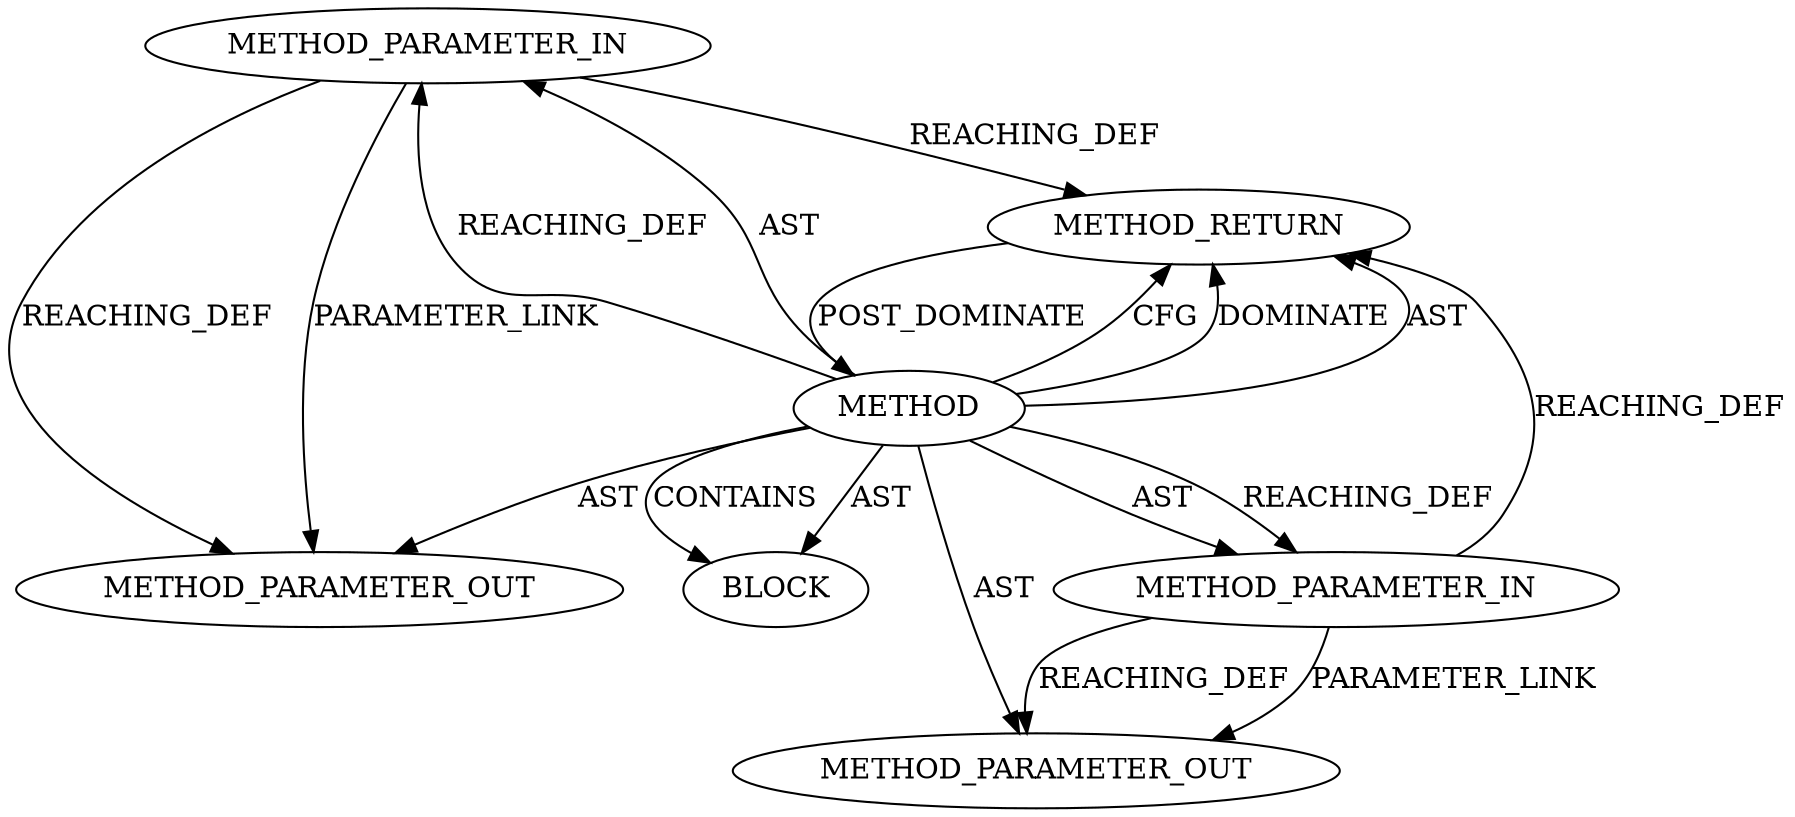 digraph {
  21896 [label=METHOD_PARAMETER_OUT ORDER=2 CODE="p2" IS_VARIADIC=false TYPE_FULL_NAME="ANY" EVALUATION_STRATEGY="BY_VALUE" INDEX=2 NAME="p2"]
  19717 [label=BLOCK ORDER=1 ARGUMENT_INDEX=1 CODE="<empty>" TYPE_FULL_NAME="ANY"]
  21895 [label=METHOD_PARAMETER_OUT ORDER=1 CODE="p1" IS_VARIADIC=false TYPE_FULL_NAME="ANY" EVALUATION_STRATEGY="BY_VALUE" INDEX=1 NAME="p1"]
  19716 [label=METHOD_PARAMETER_IN ORDER=2 CODE="p2" IS_VARIADIC=false TYPE_FULL_NAME="ANY" EVALUATION_STRATEGY="BY_VALUE" INDEX=2 NAME="p2"]
  19714 [label=METHOD AST_PARENT_TYPE="NAMESPACE_BLOCK" AST_PARENT_FULL_NAME="<global>" ORDER=0 CODE="<empty>" FULL_NAME="<operator>.or" IS_EXTERNAL=true FILENAME="<empty>" SIGNATURE="" NAME="<operator>.or"]
  19718 [label=METHOD_RETURN ORDER=2 CODE="RET" TYPE_FULL_NAME="ANY" EVALUATION_STRATEGY="BY_VALUE"]
  19715 [label=METHOD_PARAMETER_IN ORDER=1 CODE="p1" IS_VARIADIC=false TYPE_FULL_NAME="ANY" EVALUATION_STRATEGY="BY_VALUE" INDEX=1 NAME="p1"]
  19714 -> 19718 [label=CFG ]
  19714 -> 19715 [label=AST ]
  19716 -> 19718 [label=REACHING_DEF VARIABLE="p2"]
  19715 -> 21895 [label=REACHING_DEF VARIABLE="p1"]
  19714 -> 19715 [label=REACHING_DEF VARIABLE=""]
  19714 -> 19718 [label=DOMINATE ]
  19715 -> 21895 [label=PARAMETER_LINK ]
  19716 -> 21896 [label=REACHING_DEF VARIABLE="p2"]
  19714 -> 19716 [label=REACHING_DEF VARIABLE=""]
  19718 -> 19714 [label=POST_DOMINATE ]
  19715 -> 19718 [label=REACHING_DEF VARIABLE="p1"]
  19714 -> 21895 [label=AST ]
  19714 -> 21896 [label=AST ]
  19714 -> 19717 [label=CONTAINS ]
  19714 -> 19716 [label=AST ]
  19716 -> 21896 [label=PARAMETER_LINK ]
  19714 -> 19717 [label=AST ]
  19714 -> 19718 [label=AST ]
}
